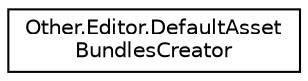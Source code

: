 digraph "Graphical Class Hierarchy"
{
  edge [fontname="Helvetica",fontsize="10",labelfontname="Helvetica",labelfontsize="10"];
  node [fontname="Helvetica",fontsize="10",shape=record];
  rankdir="LR";
  Node0 [label="Other.Editor.DefaultAsset\lBundlesCreator",height=0.2,width=0.4,color="black", fillcolor="white", style="filled",URL="$class_other_1_1_editor_1_1_default_asset_bundles_creator.html",tooltip="Класс для создания AssetBundles "];
}
